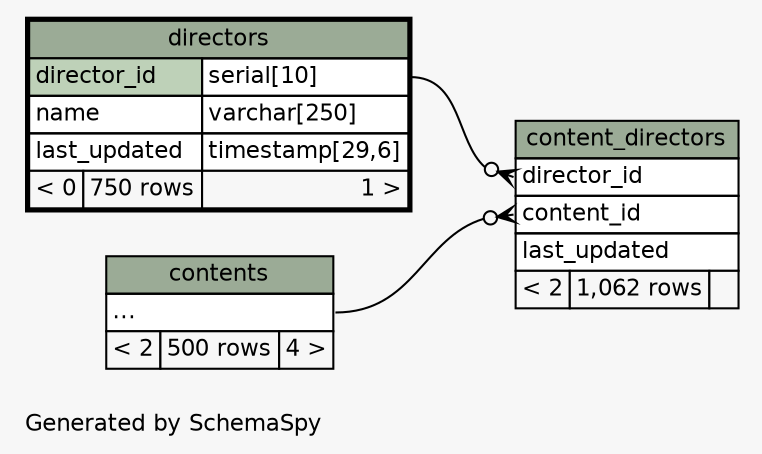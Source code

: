 // dot 2.38.0 on Linux 4.8.0-49-generic
// SchemaSpy rev 590
digraph "twoDegreesRelationshipsDiagram" {
  graph [
    rankdir="RL"
    bgcolor="#f7f7f7"
    label="\nGenerated by SchemaSpy"
    labeljust="l"
    nodesep="0.18"
    ranksep="0.46"
    fontname="Helvetica"
    fontsize="11"
  ];
  node [
    fontname="Helvetica"
    fontsize="11"
    shape="plaintext"
  ];
  edge [
    arrowsize="0.8"
  ];
  "content_directors":"content_id":w -> "contents":"elipses":e [arrowhead=none dir=back arrowtail=crowodot];
  "content_directors":"director_id":w -> "directors":"director_id.type":e [arrowhead=none dir=back arrowtail=crowodot];
  "content_directors" [
    label=<
    <TABLE BORDER="0" CELLBORDER="1" CELLSPACING="0" BGCOLOR="#ffffff">
      <TR><TD COLSPAN="3" BGCOLOR="#9bab96" ALIGN="CENTER">content_directors</TD></TR>
      <TR><TD PORT="director_id" COLSPAN="3" ALIGN="LEFT">director_id</TD></TR>
      <TR><TD PORT="content_id" COLSPAN="3" ALIGN="LEFT">content_id</TD></TR>
      <TR><TD PORT="last_updated" COLSPAN="3" ALIGN="LEFT">last_updated</TD></TR>
      <TR><TD ALIGN="LEFT" BGCOLOR="#f7f7f7">&lt; 2</TD><TD ALIGN="RIGHT" BGCOLOR="#f7f7f7">1,062 rows</TD><TD ALIGN="RIGHT" BGCOLOR="#f7f7f7">  </TD></TR>
    </TABLE>>
    URL="content_directors.html"
    tooltip="content_directors"
  ];
  "contents" [
    label=<
    <TABLE BORDER="0" CELLBORDER="1" CELLSPACING="0" BGCOLOR="#ffffff">
      <TR><TD COLSPAN="3" BGCOLOR="#9bab96" ALIGN="CENTER">contents</TD></TR>
      <TR><TD PORT="elipses" COLSPAN="3" ALIGN="LEFT">...</TD></TR>
      <TR><TD ALIGN="LEFT" BGCOLOR="#f7f7f7">&lt; 2</TD><TD ALIGN="RIGHT" BGCOLOR="#f7f7f7">500 rows</TD><TD ALIGN="RIGHT" BGCOLOR="#f7f7f7">4 &gt;</TD></TR>
    </TABLE>>
    URL="contents.html"
    tooltip="contents"
  ];
  "directors" [
    label=<
    <TABLE BORDER="2" CELLBORDER="1" CELLSPACING="0" BGCOLOR="#ffffff">
      <TR><TD COLSPAN="3" BGCOLOR="#9bab96" ALIGN="CENTER">directors</TD></TR>
      <TR><TD PORT="director_id" COLSPAN="2" BGCOLOR="#bed1b8" ALIGN="LEFT">director_id</TD><TD PORT="director_id.type" ALIGN="LEFT">serial[10]</TD></TR>
      <TR><TD PORT="name" COLSPAN="2" ALIGN="LEFT">name</TD><TD PORT="name.type" ALIGN="LEFT">varchar[250]</TD></TR>
      <TR><TD PORT="last_updated" COLSPAN="2" ALIGN="LEFT">last_updated</TD><TD PORT="last_updated.type" ALIGN="LEFT">timestamp[29,6]</TD></TR>
      <TR><TD ALIGN="LEFT" BGCOLOR="#f7f7f7">&lt; 0</TD><TD ALIGN="RIGHT" BGCOLOR="#f7f7f7">750 rows</TD><TD ALIGN="RIGHT" BGCOLOR="#f7f7f7">1 &gt;</TD></TR>
    </TABLE>>
    URL="directors.html"
    tooltip="directors"
  ];
}
